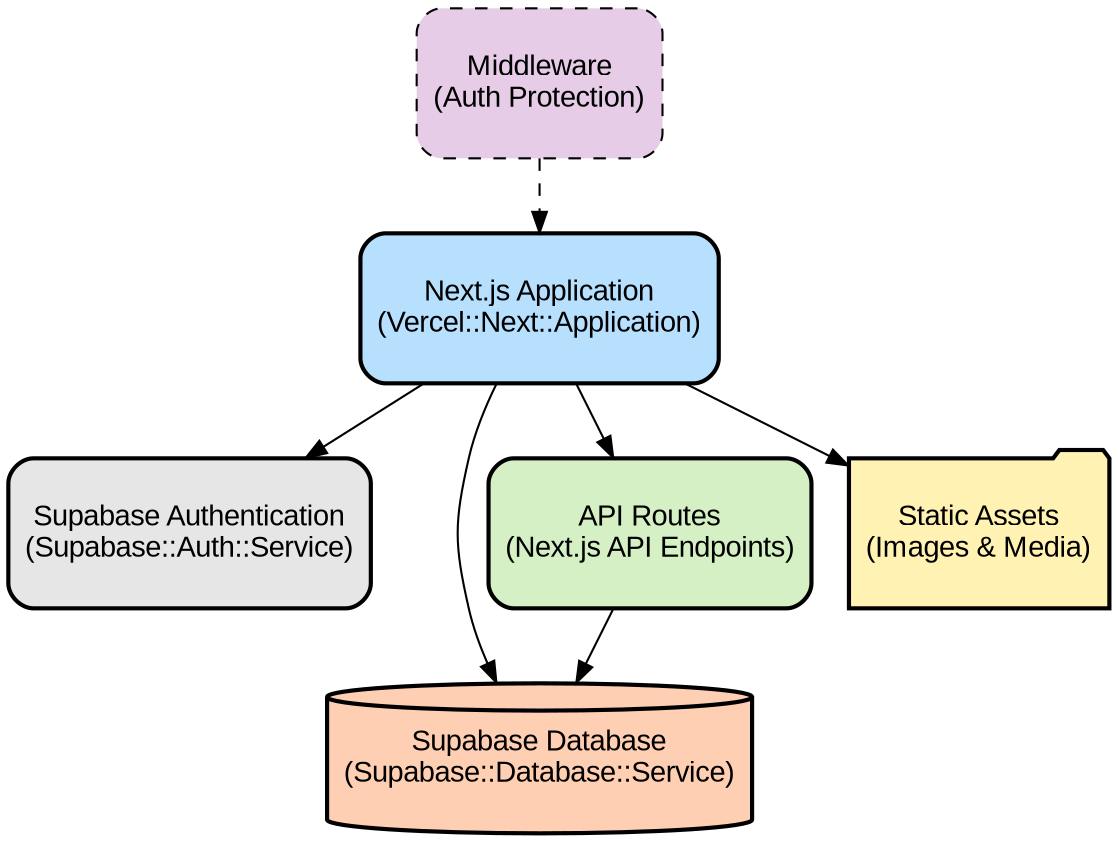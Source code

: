 digraph INFRA {
  node [ color = "black", fillcolor = "#E6E6E6", height =1, style = "filled,bold,rounded", fontname = "Arial" ];
  "Supabase Authentication" [ label = "Supabase Authentication
(Supabase::Auth::Service)", shape =rectangle ];
  "Supabase Database" [ label = "Supabase Database
(Supabase::Database::Service)", shape =cylinder, fillcolor = "#FFCFB3" ];
  "Next.js Application" [ label = "Next.js Application
(Vercel::Next::Application)", shape =rectangle, fillcolor = "#B7E0FF" ];
  "API Routes" [ label = "API Routes
(Next.js API Endpoints)", shape =rectangle, fillcolor = "#D4F0C4" ];
  "Static Assets" [ label = "Static Assets
(Images & Media)", shape =folder, fillcolor = "#FFF2B3" ];
  "Middleware" [ label = "Middleware
(Auth Protection)", shape =rectangle, style = "filled,dashed,rounded", fillcolor = "#E6CCE6" ];
  
  "Next.js Application" -> "Supabase Authentication";
  "Next.js Application" -> "Supabase Database";
  "Next.js Application" -> "API Routes";
  "API Routes" -> "Supabase Database";
  "Middleware" -> "Next.js Application" [style=dashed];
  "Next.js Application" -> "Static Assets";
}

